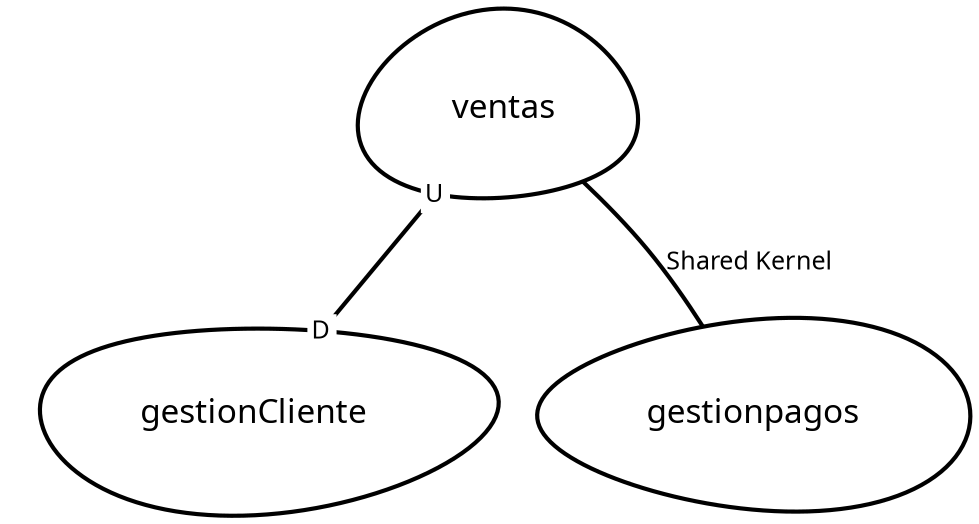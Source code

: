digraph "ContextMapGraph" {
graph ["imagepath"="/tmp/GraphvizJava"]
"gestionCliente" ["margin"="0.3","orientation"="49","shape"="egg","fontsize"="16","style"="bold","label"="gestionCliente\n","fontname"="sans-serif"]
"gestionpagos" ["margin"="0.3","orientation"="91","shape"="egg","fontsize"="16","style"="bold","label"="gestionpagos\n","fontname"="sans-serif"]
"ventas" ["margin"="0.3","orientation"="242","shape"="egg","fontsize"="16","style"="bold","label"="ventas\n","fontname"="sans-serif"]
"ventas" -> "gestionCliente" ["headlabel"=<<table cellspacing="0" cellborder="0" border="0">
<tr><td bgcolor="white">D</td></tr>
</table>>,"labeldistance"="0","fontsize"="12","taillabel"=<<table cellspacing="0" cellborder="0" border="0">
<tr><td bgcolor="white">U</td></tr>
</table>>,"style"="bold","label"="                                        ","dir"="none","fontname"="sans-serif"]
"ventas" -> "gestionpagos" ["fontsize"="12","style"="bold","label"="Shared Kernel","dir"="none","fontname"="sans-serif"]
}